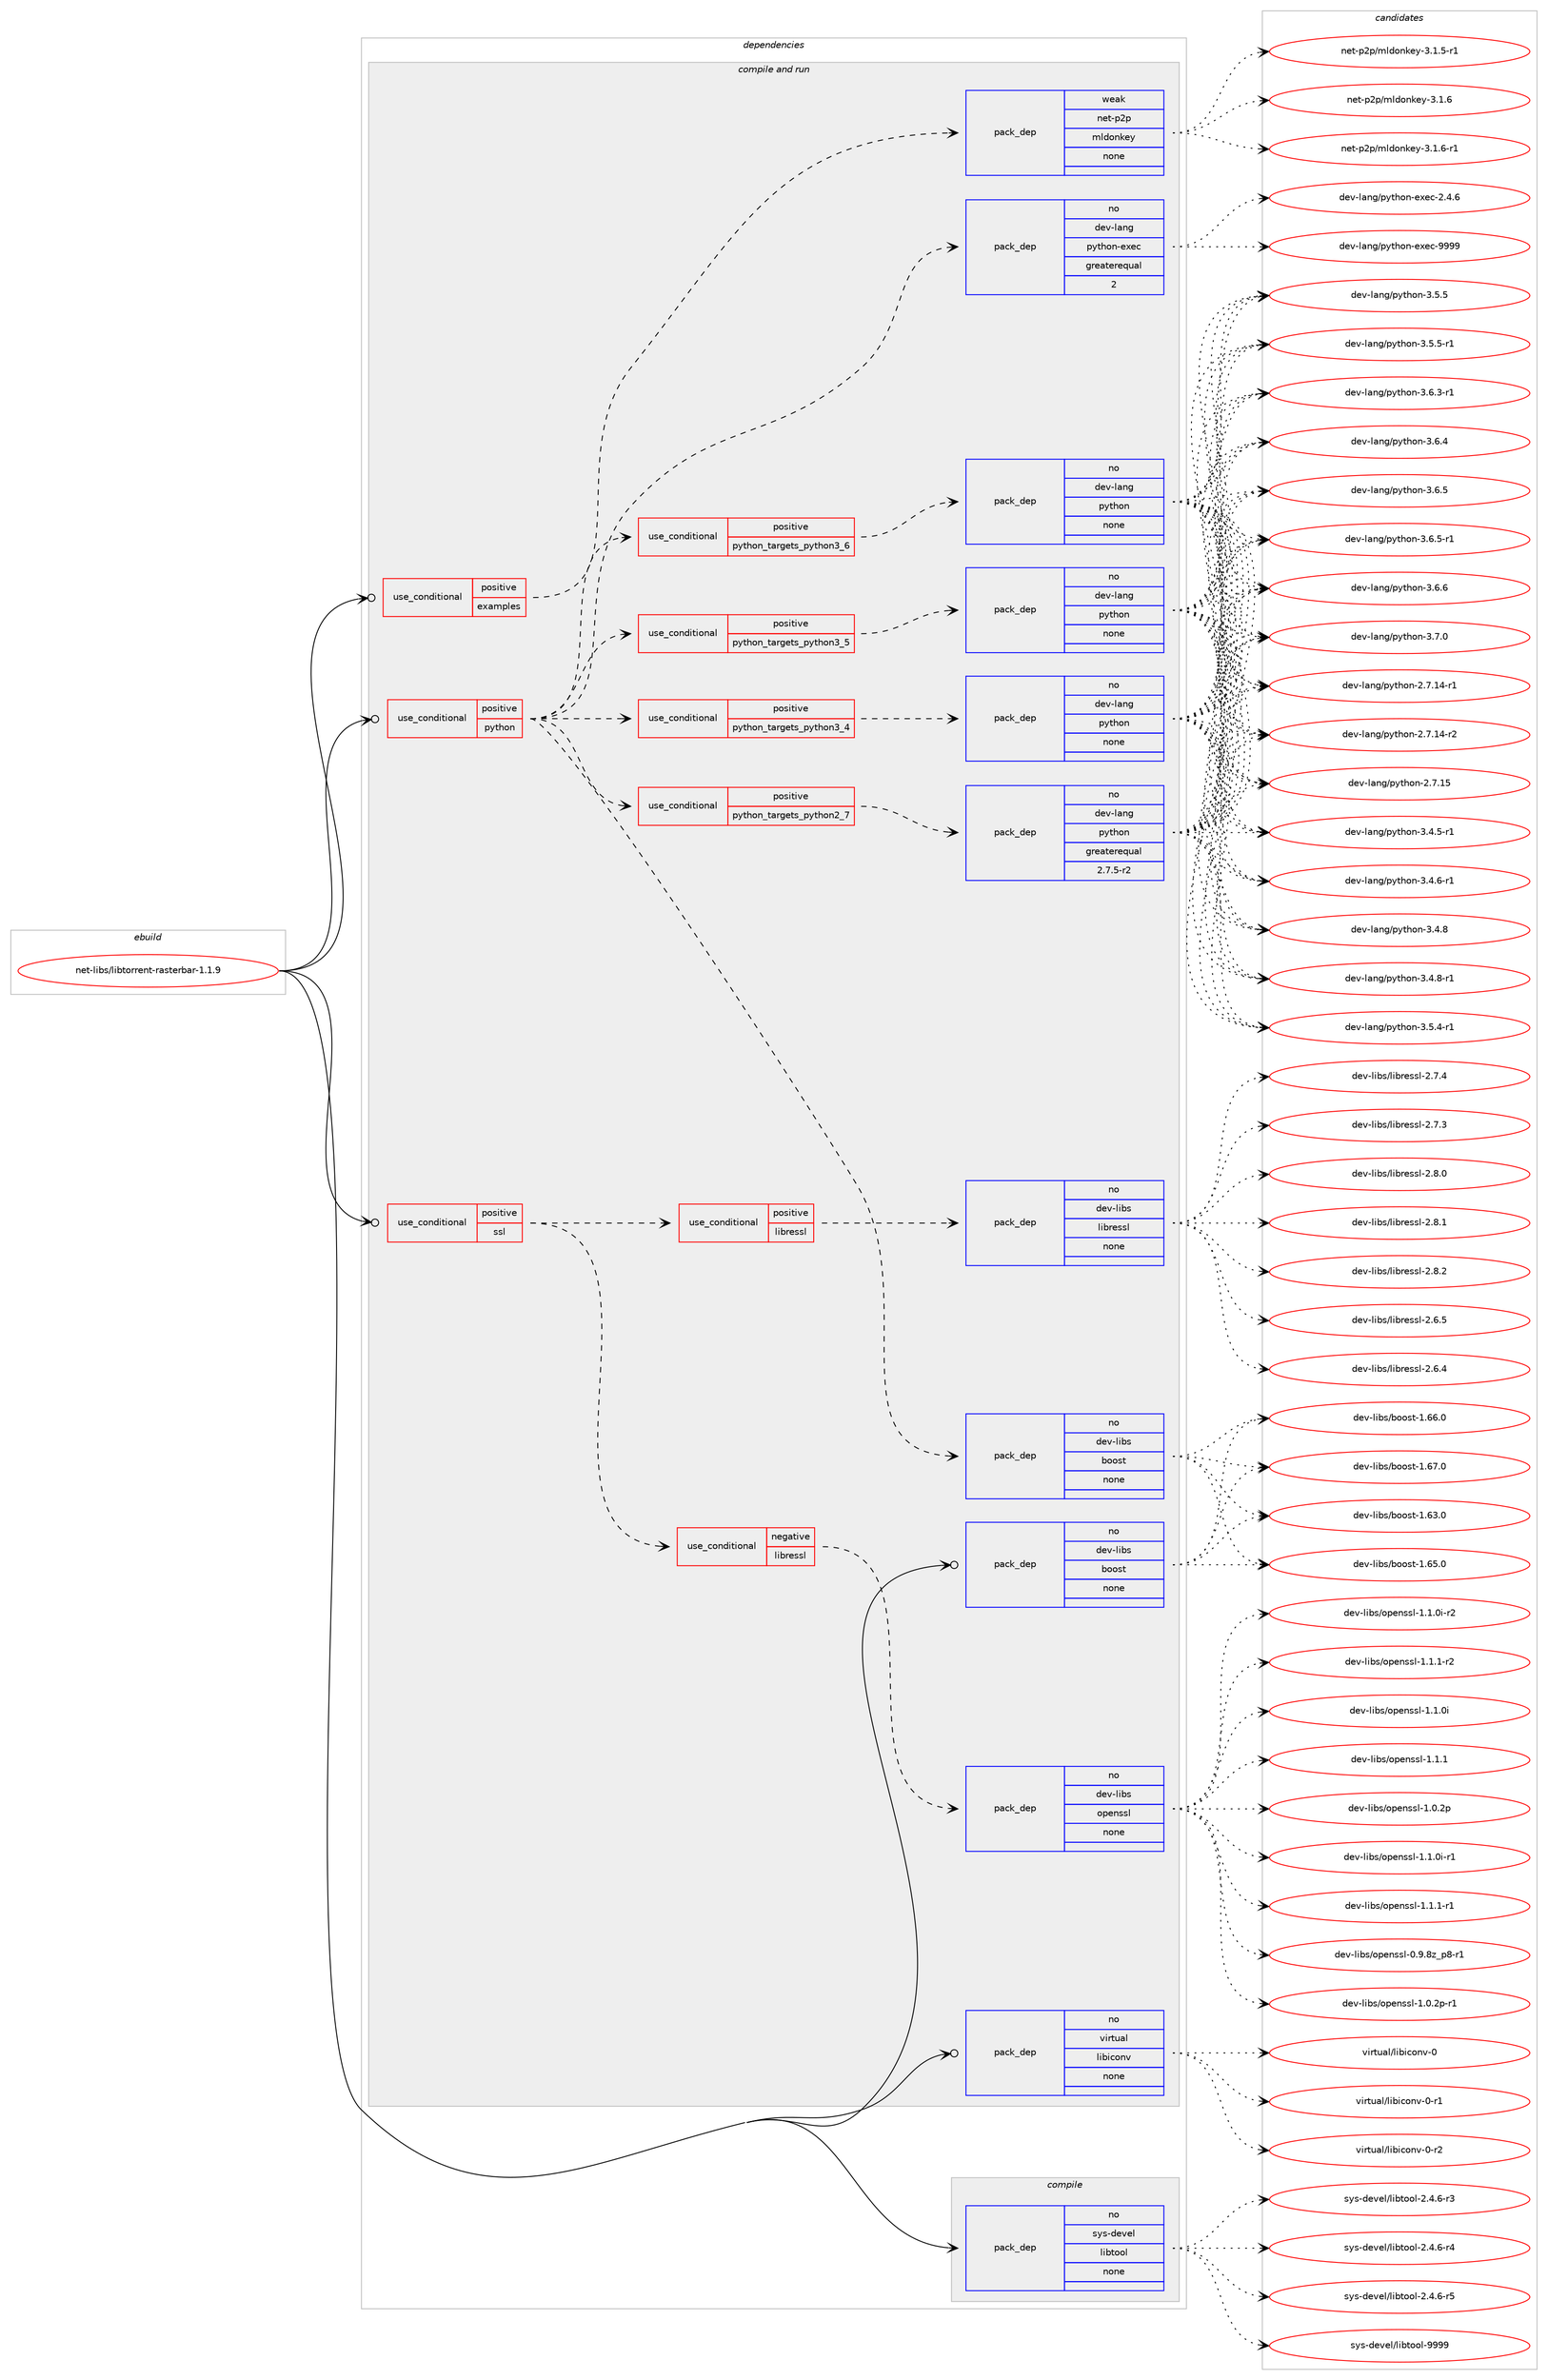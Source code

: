 digraph prolog {

# *************
# Graph options
# *************

newrank=true;
concentrate=true;
compound=true;
graph [rankdir=LR,fontname=Helvetica,fontsize=10,ranksep=1.5];#, ranksep=2.5, nodesep=0.2];
edge  [arrowhead=vee];
node  [fontname=Helvetica,fontsize=10];

# **********
# The ebuild
# **********

subgraph cluster_leftcol {
color=gray;
rank=same;
label=<<i>ebuild</i>>;
id [label="net-libs/libtorrent-rasterbar-1.1.9", color=red, width=4, href="../net-libs/libtorrent-rasterbar-1.1.9.svg"];
}

# ****************
# The dependencies
# ****************

subgraph cluster_midcol {
color=gray;
label=<<i>dependencies</i>>;
subgraph cluster_compile {
fillcolor="#eeeeee";
style=filled;
label=<<i>compile</i>>;
subgraph pack4680 {
dependency5749 [label=<<TABLE BORDER="0" CELLBORDER="1" CELLSPACING="0" CELLPADDING="4" WIDTH="220"><TR><TD ROWSPAN="6" CELLPADDING="30">pack_dep</TD></TR><TR><TD WIDTH="110">no</TD></TR><TR><TD>sys-devel</TD></TR><TR><TD>libtool</TD></TR><TR><TD>none</TD></TR><TR><TD></TD></TR></TABLE>>, shape=none, color=blue];
}
id:e -> dependency5749:w [weight=20,style="solid",arrowhead="vee"];
}
subgraph cluster_compileandrun {
fillcolor="#eeeeee";
style=filled;
label=<<i>compile and run</i>>;
subgraph cond926 {
dependency5750 [label=<<TABLE BORDER="0" CELLBORDER="1" CELLSPACING="0" CELLPADDING="4"><TR><TD ROWSPAN="3" CELLPADDING="10">use_conditional</TD></TR><TR><TD>positive</TD></TR><TR><TD>examples</TD></TR></TABLE>>, shape=none, color=red];
subgraph pack4681 {
dependency5751 [label=<<TABLE BORDER="0" CELLBORDER="1" CELLSPACING="0" CELLPADDING="4" WIDTH="220"><TR><TD ROWSPAN="6" CELLPADDING="30">pack_dep</TD></TR><TR><TD WIDTH="110">weak</TD></TR><TR><TD>net-p2p</TD></TR><TR><TD>mldonkey</TD></TR><TR><TD>none</TD></TR><TR><TD></TD></TR></TABLE>>, shape=none, color=blue];
}
dependency5750:e -> dependency5751:w [weight=20,style="dashed",arrowhead="vee"];
}
id:e -> dependency5750:w [weight=20,style="solid",arrowhead="odotvee"];
subgraph cond927 {
dependency5752 [label=<<TABLE BORDER="0" CELLBORDER="1" CELLSPACING="0" CELLPADDING="4"><TR><TD ROWSPAN="3" CELLPADDING="10">use_conditional</TD></TR><TR><TD>positive</TD></TR><TR><TD>python</TD></TR></TABLE>>, shape=none, color=red];
subgraph cond928 {
dependency5753 [label=<<TABLE BORDER="0" CELLBORDER="1" CELLSPACING="0" CELLPADDING="4"><TR><TD ROWSPAN="3" CELLPADDING="10">use_conditional</TD></TR><TR><TD>positive</TD></TR><TR><TD>python_targets_python2_7</TD></TR></TABLE>>, shape=none, color=red];
subgraph pack4682 {
dependency5754 [label=<<TABLE BORDER="0" CELLBORDER="1" CELLSPACING="0" CELLPADDING="4" WIDTH="220"><TR><TD ROWSPAN="6" CELLPADDING="30">pack_dep</TD></TR><TR><TD WIDTH="110">no</TD></TR><TR><TD>dev-lang</TD></TR><TR><TD>python</TD></TR><TR><TD>greaterequal</TD></TR><TR><TD>2.7.5-r2</TD></TR></TABLE>>, shape=none, color=blue];
}
dependency5753:e -> dependency5754:w [weight=20,style="dashed",arrowhead="vee"];
}
dependency5752:e -> dependency5753:w [weight=20,style="dashed",arrowhead="vee"];
subgraph cond929 {
dependency5755 [label=<<TABLE BORDER="0" CELLBORDER="1" CELLSPACING="0" CELLPADDING="4"><TR><TD ROWSPAN="3" CELLPADDING="10">use_conditional</TD></TR><TR><TD>positive</TD></TR><TR><TD>python_targets_python3_4</TD></TR></TABLE>>, shape=none, color=red];
subgraph pack4683 {
dependency5756 [label=<<TABLE BORDER="0" CELLBORDER="1" CELLSPACING="0" CELLPADDING="4" WIDTH="220"><TR><TD ROWSPAN="6" CELLPADDING="30">pack_dep</TD></TR><TR><TD WIDTH="110">no</TD></TR><TR><TD>dev-lang</TD></TR><TR><TD>python</TD></TR><TR><TD>none</TD></TR><TR><TD></TD></TR></TABLE>>, shape=none, color=blue];
}
dependency5755:e -> dependency5756:w [weight=20,style="dashed",arrowhead="vee"];
}
dependency5752:e -> dependency5755:w [weight=20,style="dashed",arrowhead="vee"];
subgraph cond930 {
dependency5757 [label=<<TABLE BORDER="0" CELLBORDER="1" CELLSPACING="0" CELLPADDING="4"><TR><TD ROWSPAN="3" CELLPADDING="10">use_conditional</TD></TR><TR><TD>positive</TD></TR><TR><TD>python_targets_python3_5</TD></TR></TABLE>>, shape=none, color=red];
subgraph pack4684 {
dependency5758 [label=<<TABLE BORDER="0" CELLBORDER="1" CELLSPACING="0" CELLPADDING="4" WIDTH="220"><TR><TD ROWSPAN="6" CELLPADDING="30">pack_dep</TD></TR><TR><TD WIDTH="110">no</TD></TR><TR><TD>dev-lang</TD></TR><TR><TD>python</TD></TR><TR><TD>none</TD></TR><TR><TD></TD></TR></TABLE>>, shape=none, color=blue];
}
dependency5757:e -> dependency5758:w [weight=20,style="dashed",arrowhead="vee"];
}
dependency5752:e -> dependency5757:w [weight=20,style="dashed",arrowhead="vee"];
subgraph cond931 {
dependency5759 [label=<<TABLE BORDER="0" CELLBORDER="1" CELLSPACING="0" CELLPADDING="4"><TR><TD ROWSPAN="3" CELLPADDING="10">use_conditional</TD></TR><TR><TD>positive</TD></TR><TR><TD>python_targets_python3_6</TD></TR></TABLE>>, shape=none, color=red];
subgraph pack4685 {
dependency5760 [label=<<TABLE BORDER="0" CELLBORDER="1" CELLSPACING="0" CELLPADDING="4" WIDTH="220"><TR><TD ROWSPAN="6" CELLPADDING="30">pack_dep</TD></TR><TR><TD WIDTH="110">no</TD></TR><TR><TD>dev-lang</TD></TR><TR><TD>python</TD></TR><TR><TD>none</TD></TR><TR><TD></TD></TR></TABLE>>, shape=none, color=blue];
}
dependency5759:e -> dependency5760:w [weight=20,style="dashed",arrowhead="vee"];
}
dependency5752:e -> dependency5759:w [weight=20,style="dashed",arrowhead="vee"];
subgraph pack4686 {
dependency5761 [label=<<TABLE BORDER="0" CELLBORDER="1" CELLSPACING="0" CELLPADDING="4" WIDTH="220"><TR><TD ROWSPAN="6" CELLPADDING="30">pack_dep</TD></TR><TR><TD WIDTH="110">no</TD></TR><TR><TD>dev-lang</TD></TR><TR><TD>python-exec</TD></TR><TR><TD>greaterequal</TD></TR><TR><TD>2</TD></TR></TABLE>>, shape=none, color=blue];
}
dependency5752:e -> dependency5761:w [weight=20,style="dashed",arrowhead="vee"];
subgraph pack4687 {
dependency5762 [label=<<TABLE BORDER="0" CELLBORDER="1" CELLSPACING="0" CELLPADDING="4" WIDTH="220"><TR><TD ROWSPAN="6" CELLPADDING="30">pack_dep</TD></TR><TR><TD WIDTH="110">no</TD></TR><TR><TD>dev-libs</TD></TR><TR><TD>boost</TD></TR><TR><TD>none</TD></TR><TR><TD></TD></TR></TABLE>>, shape=none, color=blue];
}
dependency5752:e -> dependency5762:w [weight=20,style="dashed",arrowhead="vee"];
}
id:e -> dependency5752:w [weight=20,style="solid",arrowhead="odotvee"];
subgraph cond932 {
dependency5763 [label=<<TABLE BORDER="0" CELLBORDER="1" CELLSPACING="0" CELLPADDING="4"><TR><TD ROWSPAN="3" CELLPADDING="10">use_conditional</TD></TR><TR><TD>positive</TD></TR><TR><TD>ssl</TD></TR></TABLE>>, shape=none, color=red];
subgraph cond933 {
dependency5764 [label=<<TABLE BORDER="0" CELLBORDER="1" CELLSPACING="0" CELLPADDING="4"><TR><TD ROWSPAN="3" CELLPADDING="10">use_conditional</TD></TR><TR><TD>negative</TD></TR><TR><TD>libressl</TD></TR></TABLE>>, shape=none, color=red];
subgraph pack4688 {
dependency5765 [label=<<TABLE BORDER="0" CELLBORDER="1" CELLSPACING="0" CELLPADDING="4" WIDTH="220"><TR><TD ROWSPAN="6" CELLPADDING="30">pack_dep</TD></TR><TR><TD WIDTH="110">no</TD></TR><TR><TD>dev-libs</TD></TR><TR><TD>openssl</TD></TR><TR><TD>none</TD></TR><TR><TD></TD></TR></TABLE>>, shape=none, color=blue];
}
dependency5764:e -> dependency5765:w [weight=20,style="dashed",arrowhead="vee"];
}
dependency5763:e -> dependency5764:w [weight=20,style="dashed",arrowhead="vee"];
subgraph cond934 {
dependency5766 [label=<<TABLE BORDER="0" CELLBORDER="1" CELLSPACING="0" CELLPADDING="4"><TR><TD ROWSPAN="3" CELLPADDING="10">use_conditional</TD></TR><TR><TD>positive</TD></TR><TR><TD>libressl</TD></TR></TABLE>>, shape=none, color=red];
subgraph pack4689 {
dependency5767 [label=<<TABLE BORDER="0" CELLBORDER="1" CELLSPACING="0" CELLPADDING="4" WIDTH="220"><TR><TD ROWSPAN="6" CELLPADDING="30">pack_dep</TD></TR><TR><TD WIDTH="110">no</TD></TR><TR><TD>dev-libs</TD></TR><TR><TD>libressl</TD></TR><TR><TD>none</TD></TR><TR><TD></TD></TR></TABLE>>, shape=none, color=blue];
}
dependency5766:e -> dependency5767:w [weight=20,style="dashed",arrowhead="vee"];
}
dependency5763:e -> dependency5766:w [weight=20,style="dashed",arrowhead="vee"];
}
id:e -> dependency5763:w [weight=20,style="solid",arrowhead="odotvee"];
subgraph pack4690 {
dependency5768 [label=<<TABLE BORDER="0" CELLBORDER="1" CELLSPACING="0" CELLPADDING="4" WIDTH="220"><TR><TD ROWSPAN="6" CELLPADDING="30">pack_dep</TD></TR><TR><TD WIDTH="110">no</TD></TR><TR><TD>dev-libs</TD></TR><TR><TD>boost</TD></TR><TR><TD>none</TD></TR><TR><TD></TD></TR></TABLE>>, shape=none, color=blue];
}
id:e -> dependency5768:w [weight=20,style="solid",arrowhead="odotvee"];
subgraph pack4691 {
dependency5769 [label=<<TABLE BORDER="0" CELLBORDER="1" CELLSPACING="0" CELLPADDING="4" WIDTH="220"><TR><TD ROWSPAN="6" CELLPADDING="30">pack_dep</TD></TR><TR><TD WIDTH="110">no</TD></TR><TR><TD>virtual</TD></TR><TR><TD>libiconv</TD></TR><TR><TD>none</TD></TR><TR><TD></TD></TR></TABLE>>, shape=none, color=blue];
}
id:e -> dependency5769:w [weight=20,style="solid",arrowhead="odotvee"];
}
subgraph cluster_run {
fillcolor="#eeeeee";
style=filled;
label=<<i>run</i>>;
}
}

# **************
# The candidates
# **************

subgraph cluster_choices {
rank=same;
color=gray;
label=<<i>candidates</i>>;

subgraph choice4680 {
color=black;
nodesep=1;
choice1151211154510010111810110847108105981161111111084550465246544511451 [label="sys-devel/libtool-2.4.6-r3", color=red, width=4,href="../sys-devel/libtool-2.4.6-r3.svg"];
choice1151211154510010111810110847108105981161111111084550465246544511452 [label="sys-devel/libtool-2.4.6-r4", color=red, width=4,href="../sys-devel/libtool-2.4.6-r4.svg"];
choice1151211154510010111810110847108105981161111111084550465246544511453 [label="sys-devel/libtool-2.4.6-r5", color=red, width=4,href="../sys-devel/libtool-2.4.6-r5.svg"];
choice1151211154510010111810110847108105981161111111084557575757 [label="sys-devel/libtool-9999", color=red, width=4,href="../sys-devel/libtool-9999.svg"];
dependency5749:e -> choice1151211154510010111810110847108105981161111111084550465246544511451:w [style=dotted,weight="100"];
dependency5749:e -> choice1151211154510010111810110847108105981161111111084550465246544511452:w [style=dotted,weight="100"];
dependency5749:e -> choice1151211154510010111810110847108105981161111111084550465246544511453:w [style=dotted,weight="100"];
dependency5749:e -> choice1151211154510010111810110847108105981161111111084557575757:w [style=dotted,weight="100"];
}
subgraph choice4681 {
color=black;
nodesep=1;
choice1101011164511250112471091081001111101071011214551464946534511449 [label="net-p2p/mldonkey-3.1.5-r1", color=red, width=4,href="../net-p2p/mldonkey-3.1.5-r1.svg"];
choice110101116451125011247109108100111110107101121455146494654 [label="net-p2p/mldonkey-3.1.6", color=red, width=4,href="../net-p2p/mldonkey-3.1.6.svg"];
choice1101011164511250112471091081001111101071011214551464946544511449 [label="net-p2p/mldonkey-3.1.6-r1", color=red, width=4,href="../net-p2p/mldonkey-3.1.6-r1.svg"];
dependency5751:e -> choice1101011164511250112471091081001111101071011214551464946534511449:w [style=dotted,weight="100"];
dependency5751:e -> choice110101116451125011247109108100111110107101121455146494654:w [style=dotted,weight="100"];
dependency5751:e -> choice1101011164511250112471091081001111101071011214551464946544511449:w [style=dotted,weight="100"];
}
subgraph choice4682 {
color=black;
nodesep=1;
choice100101118451089711010347112121116104111110455046554649524511449 [label="dev-lang/python-2.7.14-r1", color=red, width=4,href="../dev-lang/python-2.7.14-r1.svg"];
choice100101118451089711010347112121116104111110455046554649524511450 [label="dev-lang/python-2.7.14-r2", color=red, width=4,href="../dev-lang/python-2.7.14-r2.svg"];
choice10010111845108971101034711212111610411111045504655464953 [label="dev-lang/python-2.7.15", color=red, width=4,href="../dev-lang/python-2.7.15.svg"];
choice1001011184510897110103471121211161041111104551465246534511449 [label="dev-lang/python-3.4.5-r1", color=red, width=4,href="../dev-lang/python-3.4.5-r1.svg"];
choice1001011184510897110103471121211161041111104551465246544511449 [label="dev-lang/python-3.4.6-r1", color=red, width=4,href="../dev-lang/python-3.4.6-r1.svg"];
choice100101118451089711010347112121116104111110455146524656 [label="dev-lang/python-3.4.8", color=red, width=4,href="../dev-lang/python-3.4.8.svg"];
choice1001011184510897110103471121211161041111104551465246564511449 [label="dev-lang/python-3.4.8-r1", color=red, width=4,href="../dev-lang/python-3.4.8-r1.svg"];
choice1001011184510897110103471121211161041111104551465346524511449 [label="dev-lang/python-3.5.4-r1", color=red, width=4,href="../dev-lang/python-3.5.4-r1.svg"];
choice100101118451089711010347112121116104111110455146534653 [label="dev-lang/python-3.5.5", color=red, width=4,href="../dev-lang/python-3.5.5.svg"];
choice1001011184510897110103471121211161041111104551465346534511449 [label="dev-lang/python-3.5.5-r1", color=red, width=4,href="../dev-lang/python-3.5.5-r1.svg"];
choice1001011184510897110103471121211161041111104551465446514511449 [label="dev-lang/python-3.6.3-r1", color=red, width=4,href="../dev-lang/python-3.6.3-r1.svg"];
choice100101118451089711010347112121116104111110455146544652 [label="dev-lang/python-3.6.4", color=red, width=4,href="../dev-lang/python-3.6.4.svg"];
choice100101118451089711010347112121116104111110455146544653 [label="dev-lang/python-3.6.5", color=red, width=4,href="../dev-lang/python-3.6.5.svg"];
choice1001011184510897110103471121211161041111104551465446534511449 [label="dev-lang/python-3.6.5-r1", color=red, width=4,href="../dev-lang/python-3.6.5-r1.svg"];
choice100101118451089711010347112121116104111110455146544654 [label="dev-lang/python-3.6.6", color=red, width=4,href="../dev-lang/python-3.6.6.svg"];
choice100101118451089711010347112121116104111110455146554648 [label="dev-lang/python-3.7.0", color=red, width=4,href="../dev-lang/python-3.7.0.svg"];
dependency5754:e -> choice100101118451089711010347112121116104111110455046554649524511449:w [style=dotted,weight="100"];
dependency5754:e -> choice100101118451089711010347112121116104111110455046554649524511450:w [style=dotted,weight="100"];
dependency5754:e -> choice10010111845108971101034711212111610411111045504655464953:w [style=dotted,weight="100"];
dependency5754:e -> choice1001011184510897110103471121211161041111104551465246534511449:w [style=dotted,weight="100"];
dependency5754:e -> choice1001011184510897110103471121211161041111104551465246544511449:w [style=dotted,weight="100"];
dependency5754:e -> choice100101118451089711010347112121116104111110455146524656:w [style=dotted,weight="100"];
dependency5754:e -> choice1001011184510897110103471121211161041111104551465246564511449:w [style=dotted,weight="100"];
dependency5754:e -> choice1001011184510897110103471121211161041111104551465346524511449:w [style=dotted,weight="100"];
dependency5754:e -> choice100101118451089711010347112121116104111110455146534653:w [style=dotted,weight="100"];
dependency5754:e -> choice1001011184510897110103471121211161041111104551465346534511449:w [style=dotted,weight="100"];
dependency5754:e -> choice1001011184510897110103471121211161041111104551465446514511449:w [style=dotted,weight="100"];
dependency5754:e -> choice100101118451089711010347112121116104111110455146544652:w [style=dotted,weight="100"];
dependency5754:e -> choice100101118451089711010347112121116104111110455146544653:w [style=dotted,weight="100"];
dependency5754:e -> choice1001011184510897110103471121211161041111104551465446534511449:w [style=dotted,weight="100"];
dependency5754:e -> choice100101118451089711010347112121116104111110455146544654:w [style=dotted,weight="100"];
dependency5754:e -> choice100101118451089711010347112121116104111110455146554648:w [style=dotted,weight="100"];
}
subgraph choice4683 {
color=black;
nodesep=1;
choice100101118451089711010347112121116104111110455046554649524511449 [label="dev-lang/python-2.7.14-r1", color=red, width=4,href="../dev-lang/python-2.7.14-r1.svg"];
choice100101118451089711010347112121116104111110455046554649524511450 [label="dev-lang/python-2.7.14-r2", color=red, width=4,href="../dev-lang/python-2.7.14-r2.svg"];
choice10010111845108971101034711212111610411111045504655464953 [label="dev-lang/python-2.7.15", color=red, width=4,href="../dev-lang/python-2.7.15.svg"];
choice1001011184510897110103471121211161041111104551465246534511449 [label="dev-lang/python-3.4.5-r1", color=red, width=4,href="../dev-lang/python-3.4.5-r1.svg"];
choice1001011184510897110103471121211161041111104551465246544511449 [label="dev-lang/python-3.4.6-r1", color=red, width=4,href="../dev-lang/python-3.4.6-r1.svg"];
choice100101118451089711010347112121116104111110455146524656 [label="dev-lang/python-3.4.8", color=red, width=4,href="../dev-lang/python-3.4.8.svg"];
choice1001011184510897110103471121211161041111104551465246564511449 [label="dev-lang/python-3.4.8-r1", color=red, width=4,href="../dev-lang/python-3.4.8-r1.svg"];
choice1001011184510897110103471121211161041111104551465346524511449 [label="dev-lang/python-3.5.4-r1", color=red, width=4,href="../dev-lang/python-3.5.4-r1.svg"];
choice100101118451089711010347112121116104111110455146534653 [label="dev-lang/python-3.5.5", color=red, width=4,href="../dev-lang/python-3.5.5.svg"];
choice1001011184510897110103471121211161041111104551465346534511449 [label="dev-lang/python-3.5.5-r1", color=red, width=4,href="../dev-lang/python-3.5.5-r1.svg"];
choice1001011184510897110103471121211161041111104551465446514511449 [label="dev-lang/python-3.6.3-r1", color=red, width=4,href="../dev-lang/python-3.6.3-r1.svg"];
choice100101118451089711010347112121116104111110455146544652 [label="dev-lang/python-3.6.4", color=red, width=4,href="../dev-lang/python-3.6.4.svg"];
choice100101118451089711010347112121116104111110455146544653 [label="dev-lang/python-3.6.5", color=red, width=4,href="../dev-lang/python-3.6.5.svg"];
choice1001011184510897110103471121211161041111104551465446534511449 [label="dev-lang/python-3.6.5-r1", color=red, width=4,href="../dev-lang/python-3.6.5-r1.svg"];
choice100101118451089711010347112121116104111110455146544654 [label="dev-lang/python-3.6.6", color=red, width=4,href="../dev-lang/python-3.6.6.svg"];
choice100101118451089711010347112121116104111110455146554648 [label="dev-lang/python-3.7.0", color=red, width=4,href="../dev-lang/python-3.7.0.svg"];
dependency5756:e -> choice100101118451089711010347112121116104111110455046554649524511449:w [style=dotted,weight="100"];
dependency5756:e -> choice100101118451089711010347112121116104111110455046554649524511450:w [style=dotted,weight="100"];
dependency5756:e -> choice10010111845108971101034711212111610411111045504655464953:w [style=dotted,weight="100"];
dependency5756:e -> choice1001011184510897110103471121211161041111104551465246534511449:w [style=dotted,weight="100"];
dependency5756:e -> choice1001011184510897110103471121211161041111104551465246544511449:w [style=dotted,weight="100"];
dependency5756:e -> choice100101118451089711010347112121116104111110455146524656:w [style=dotted,weight="100"];
dependency5756:e -> choice1001011184510897110103471121211161041111104551465246564511449:w [style=dotted,weight="100"];
dependency5756:e -> choice1001011184510897110103471121211161041111104551465346524511449:w [style=dotted,weight="100"];
dependency5756:e -> choice100101118451089711010347112121116104111110455146534653:w [style=dotted,weight="100"];
dependency5756:e -> choice1001011184510897110103471121211161041111104551465346534511449:w [style=dotted,weight="100"];
dependency5756:e -> choice1001011184510897110103471121211161041111104551465446514511449:w [style=dotted,weight="100"];
dependency5756:e -> choice100101118451089711010347112121116104111110455146544652:w [style=dotted,weight="100"];
dependency5756:e -> choice100101118451089711010347112121116104111110455146544653:w [style=dotted,weight="100"];
dependency5756:e -> choice1001011184510897110103471121211161041111104551465446534511449:w [style=dotted,weight="100"];
dependency5756:e -> choice100101118451089711010347112121116104111110455146544654:w [style=dotted,weight="100"];
dependency5756:e -> choice100101118451089711010347112121116104111110455146554648:w [style=dotted,weight="100"];
}
subgraph choice4684 {
color=black;
nodesep=1;
choice100101118451089711010347112121116104111110455046554649524511449 [label="dev-lang/python-2.7.14-r1", color=red, width=4,href="../dev-lang/python-2.7.14-r1.svg"];
choice100101118451089711010347112121116104111110455046554649524511450 [label="dev-lang/python-2.7.14-r2", color=red, width=4,href="../dev-lang/python-2.7.14-r2.svg"];
choice10010111845108971101034711212111610411111045504655464953 [label="dev-lang/python-2.7.15", color=red, width=4,href="../dev-lang/python-2.7.15.svg"];
choice1001011184510897110103471121211161041111104551465246534511449 [label="dev-lang/python-3.4.5-r1", color=red, width=4,href="../dev-lang/python-3.4.5-r1.svg"];
choice1001011184510897110103471121211161041111104551465246544511449 [label="dev-lang/python-3.4.6-r1", color=red, width=4,href="../dev-lang/python-3.4.6-r1.svg"];
choice100101118451089711010347112121116104111110455146524656 [label="dev-lang/python-3.4.8", color=red, width=4,href="../dev-lang/python-3.4.8.svg"];
choice1001011184510897110103471121211161041111104551465246564511449 [label="dev-lang/python-3.4.8-r1", color=red, width=4,href="../dev-lang/python-3.4.8-r1.svg"];
choice1001011184510897110103471121211161041111104551465346524511449 [label="dev-lang/python-3.5.4-r1", color=red, width=4,href="../dev-lang/python-3.5.4-r1.svg"];
choice100101118451089711010347112121116104111110455146534653 [label="dev-lang/python-3.5.5", color=red, width=4,href="../dev-lang/python-3.5.5.svg"];
choice1001011184510897110103471121211161041111104551465346534511449 [label="dev-lang/python-3.5.5-r1", color=red, width=4,href="../dev-lang/python-3.5.5-r1.svg"];
choice1001011184510897110103471121211161041111104551465446514511449 [label="dev-lang/python-3.6.3-r1", color=red, width=4,href="../dev-lang/python-3.6.3-r1.svg"];
choice100101118451089711010347112121116104111110455146544652 [label="dev-lang/python-3.6.4", color=red, width=4,href="../dev-lang/python-3.6.4.svg"];
choice100101118451089711010347112121116104111110455146544653 [label="dev-lang/python-3.6.5", color=red, width=4,href="../dev-lang/python-3.6.5.svg"];
choice1001011184510897110103471121211161041111104551465446534511449 [label="dev-lang/python-3.6.5-r1", color=red, width=4,href="../dev-lang/python-3.6.5-r1.svg"];
choice100101118451089711010347112121116104111110455146544654 [label="dev-lang/python-3.6.6", color=red, width=4,href="../dev-lang/python-3.6.6.svg"];
choice100101118451089711010347112121116104111110455146554648 [label="dev-lang/python-3.7.0", color=red, width=4,href="../dev-lang/python-3.7.0.svg"];
dependency5758:e -> choice100101118451089711010347112121116104111110455046554649524511449:w [style=dotted,weight="100"];
dependency5758:e -> choice100101118451089711010347112121116104111110455046554649524511450:w [style=dotted,weight="100"];
dependency5758:e -> choice10010111845108971101034711212111610411111045504655464953:w [style=dotted,weight="100"];
dependency5758:e -> choice1001011184510897110103471121211161041111104551465246534511449:w [style=dotted,weight="100"];
dependency5758:e -> choice1001011184510897110103471121211161041111104551465246544511449:w [style=dotted,weight="100"];
dependency5758:e -> choice100101118451089711010347112121116104111110455146524656:w [style=dotted,weight="100"];
dependency5758:e -> choice1001011184510897110103471121211161041111104551465246564511449:w [style=dotted,weight="100"];
dependency5758:e -> choice1001011184510897110103471121211161041111104551465346524511449:w [style=dotted,weight="100"];
dependency5758:e -> choice100101118451089711010347112121116104111110455146534653:w [style=dotted,weight="100"];
dependency5758:e -> choice1001011184510897110103471121211161041111104551465346534511449:w [style=dotted,weight="100"];
dependency5758:e -> choice1001011184510897110103471121211161041111104551465446514511449:w [style=dotted,weight="100"];
dependency5758:e -> choice100101118451089711010347112121116104111110455146544652:w [style=dotted,weight="100"];
dependency5758:e -> choice100101118451089711010347112121116104111110455146544653:w [style=dotted,weight="100"];
dependency5758:e -> choice1001011184510897110103471121211161041111104551465446534511449:w [style=dotted,weight="100"];
dependency5758:e -> choice100101118451089711010347112121116104111110455146544654:w [style=dotted,weight="100"];
dependency5758:e -> choice100101118451089711010347112121116104111110455146554648:w [style=dotted,weight="100"];
}
subgraph choice4685 {
color=black;
nodesep=1;
choice100101118451089711010347112121116104111110455046554649524511449 [label="dev-lang/python-2.7.14-r1", color=red, width=4,href="../dev-lang/python-2.7.14-r1.svg"];
choice100101118451089711010347112121116104111110455046554649524511450 [label="dev-lang/python-2.7.14-r2", color=red, width=4,href="../dev-lang/python-2.7.14-r2.svg"];
choice10010111845108971101034711212111610411111045504655464953 [label="dev-lang/python-2.7.15", color=red, width=4,href="../dev-lang/python-2.7.15.svg"];
choice1001011184510897110103471121211161041111104551465246534511449 [label="dev-lang/python-3.4.5-r1", color=red, width=4,href="../dev-lang/python-3.4.5-r1.svg"];
choice1001011184510897110103471121211161041111104551465246544511449 [label="dev-lang/python-3.4.6-r1", color=red, width=4,href="../dev-lang/python-3.4.6-r1.svg"];
choice100101118451089711010347112121116104111110455146524656 [label="dev-lang/python-3.4.8", color=red, width=4,href="../dev-lang/python-3.4.8.svg"];
choice1001011184510897110103471121211161041111104551465246564511449 [label="dev-lang/python-3.4.8-r1", color=red, width=4,href="../dev-lang/python-3.4.8-r1.svg"];
choice1001011184510897110103471121211161041111104551465346524511449 [label="dev-lang/python-3.5.4-r1", color=red, width=4,href="../dev-lang/python-3.5.4-r1.svg"];
choice100101118451089711010347112121116104111110455146534653 [label="dev-lang/python-3.5.5", color=red, width=4,href="../dev-lang/python-3.5.5.svg"];
choice1001011184510897110103471121211161041111104551465346534511449 [label="dev-lang/python-3.5.5-r1", color=red, width=4,href="../dev-lang/python-3.5.5-r1.svg"];
choice1001011184510897110103471121211161041111104551465446514511449 [label="dev-lang/python-3.6.3-r1", color=red, width=4,href="../dev-lang/python-3.6.3-r1.svg"];
choice100101118451089711010347112121116104111110455146544652 [label="dev-lang/python-3.6.4", color=red, width=4,href="../dev-lang/python-3.6.4.svg"];
choice100101118451089711010347112121116104111110455146544653 [label="dev-lang/python-3.6.5", color=red, width=4,href="../dev-lang/python-3.6.5.svg"];
choice1001011184510897110103471121211161041111104551465446534511449 [label="dev-lang/python-3.6.5-r1", color=red, width=4,href="../dev-lang/python-3.6.5-r1.svg"];
choice100101118451089711010347112121116104111110455146544654 [label="dev-lang/python-3.6.6", color=red, width=4,href="../dev-lang/python-3.6.6.svg"];
choice100101118451089711010347112121116104111110455146554648 [label="dev-lang/python-3.7.0", color=red, width=4,href="../dev-lang/python-3.7.0.svg"];
dependency5760:e -> choice100101118451089711010347112121116104111110455046554649524511449:w [style=dotted,weight="100"];
dependency5760:e -> choice100101118451089711010347112121116104111110455046554649524511450:w [style=dotted,weight="100"];
dependency5760:e -> choice10010111845108971101034711212111610411111045504655464953:w [style=dotted,weight="100"];
dependency5760:e -> choice1001011184510897110103471121211161041111104551465246534511449:w [style=dotted,weight="100"];
dependency5760:e -> choice1001011184510897110103471121211161041111104551465246544511449:w [style=dotted,weight="100"];
dependency5760:e -> choice100101118451089711010347112121116104111110455146524656:w [style=dotted,weight="100"];
dependency5760:e -> choice1001011184510897110103471121211161041111104551465246564511449:w [style=dotted,weight="100"];
dependency5760:e -> choice1001011184510897110103471121211161041111104551465346524511449:w [style=dotted,weight="100"];
dependency5760:e -> choice100101118451089711010347112121116104111110455146534653:w [style=dotted,weight="100"];
dependency5760:e -> choice1001011184510897110103471121211161041111104551465346534511449:w [style=dotted,weight="100"];
dependency5760:e -> choice1001011184510897110103471121211161041111104551465446514511449:w [style=dotted,weight="100"];
dependency5760:e -> choice100101118451089711010347112121116104111110455146544652:w [style=dotted,weight="100"];
dependency5760:e -> choice100101118451089711010347112121116104111110455146544653:w [style=dotted,weight="100"];
dependency5760:e -> choice1001011184510897110103471121211161041111104551465446534511449:w [style=dotted,weight="100"];
dependency5760:e -> choice100101118451089711010347112121116104111110455146544654:w [style=dotted,weight="100"];
dependency5760:e -> choice100101118451089711010347112121116104111110455146554648:w [style=dotted,weight="100"];
}
subgraph choice4686 {
color=black;
nodesep=1;
choice1001011184510897110103471121211161041111104510112010199455046524654 [label="dev-lang/python-exec-2.4.6", color=red, width=4,href="../dev-lang/python-exec-2.4.6.svg"];
choice10010111845108971101034711212111610411111045101120101994557575757 [label="dev-lang/python-exec-9999", color=red, width=4,href="../dev-lang/python-exec-9999.svg"];
dependency5761:e -> choice1001011184510897110103471121211161041111104510112010199455046524654:w [style=dotted,weight="100"];
dependency5761:e -> choice10010111845108971101034711212111610411111045101120101994557575757:w [style=dotted,weight="100"];
}
subgraph choice4687 {
color=black;
nodesep=1;
choice1001011184510810598115479811111111511645494654514648 [label="dev-libs/boost-1.63.0", color=red, width=4,href="../dev-libs/boost-1.63.0.svg"];
choice1001011184510810598115479811111111511645494654534648 [label="dev-libs/boost-1.65.0", color=red, width=4,href="../dev-libs/boost-1.65.0.svg"];
choice1001011184510810598115479811111111511645494654544648 [label="dev-libs/boost-1.66.0", color=red, width=4,href="../dev-libs/boost-1.66.0.svg"];
choice1001011184510810598115479811111111511645494654554648 [label="dev-libs/boost-1.67.0", color=red, width=4,href="../dev-libs/boost-1.67.0.svg"];
dependency5762:e -> choice1001011184510810598115479811111111511645494654514648:w [style=dotted,weight="100"];
dependency5762:e -> choice1001011184510810598115479811111111511645494654534648:w [style=dotted,weight="100"];
dependency5762:e -> choice1001011184510810598115479811111111511645494654544648:w [style=dotted,weight="100"];
dependency5762:e -> choice1001011184510810598115479811111111511645494654554648:w [style=dotted,weight="100"];
}
subgraph choice4688 {
color=black;
nodesep=1;
choice100101118451081059811547111112101110115115108454946494648105 [label="dev-libs/openssl-1.1.0i", color=red, width=4,href="../dev-libs/openssl-1.1.0i.svg"];
choice100101118451081059811547111112101110115115108454946494649 [label="dev-libs/openssl-1.1.1", color=red, width=4,href="../dev-libs/openssl-1.1.1.svg"];
choice100101118451081059811547111112101110115115108454946484650112 [label="dev-libs/openssl-1.0.2p", color=red, width=4,href="../dev-libs/openssl-1.0.2p.svg"];
choice1001011184510810598115471111121011101151151084549464946481054511449 [label="dev-libs/openssl-1.1.0i-r1", color=red, width=4,href="../dev-libs/openssl-1.1.0i-r1.svg"];
choice1001011184510810598115471111121011101151151084549464946494511449 [label="dev-libs/openssl-1.1.1-r1", color=red, width=4,href="../dev-libs/openssl-1.1.1-r1.svg"];
choice10010111845108105981154711111210111011511510845484657465612295112564511449 [label="dev-libs/openssl-0.9.8z_p8-r1", color=red, width=4,href="../dev-libs/openssl-0.9.8z_p8-r1.svg"];
choice1001011184510810598115471111121011101151151084549464846501124511449 [label="dev-libs/openssl-1.0.2p-r1", color=red, width=4,href="../dev-libs/openssl-1.0.2p-r1.svg"];
choice1001011184510810598115471111121011101151151084549464946481054511450 [label="dev-libs/openssl-1.1.0i-r2", color=red, width=4,href="../dev-libs/openssl-1.1.0i-r2.svg"];
choice1001011184510810598115471111121011101151151084549464946494511450 [label="dev-libs/openssl-1.1.1-r2", color=red, width=4,href="../dev-libs/openssl-1.1.1-r2.svg"];
dependency5765:e -> choice100101118451081059811547111112101110115115108454946494648105:w [style=dotted,weight="100"];
dependency5765:e -> choice100101118451081059811547111112101110115115108454946494649:w [style=dotted,weight="100"];
dependency5765:e -> choice100101118451081059811547111112101110115115108454946484650112:w [style=dotted,weight="100"];
dependency5765:e -> choice1001011184510810598115471111121011101151151084549464946481054511449:w [style=dotted,weight="100"];
dependency5765:e -> choice1001011184510810598115471111121011101151151084549464946494511449:w [style=dotted,weight="100"];
dependency5765:e -> choice10010111845108105981154711111210111011511510845484657465612295112564511449:w [style=dotted,weight="100"];
dependency5765:e -> choice1001011184510810598115471111121011101151151084549464846501124511449:w [style=dotted,weight="100"];
dependency5765:e -> choice1001011184510810598115471111121011101151151084549464946481054511450:w [style=dotted,weight="100"];
dependency5765:e -> choice1001011184510810598115471111121011101151151084549464946494511450:w [style=dotted,weight="100"];
}
subgraph choice4689 {
color=black;
nodesep=1;
choice10010111845108105981154710810598114101115115108455046544652 [label="dev-libs/libressl-2.6.4", color=red, width=4,href="../dev-libs/libressl-2.6.4.svg"];
choice10010111845108105981154710810598114101115115108455046544653 [label="dev-libs/libressl-2.6.5", color=red, width=4,href="../dev-libs/libressl-2.6.5.svg"];
choice10010111845108105981154710810598114101115115108455046554651 [label="dev-libs/libressl-2.7.3", color=red, width=4,href="../dev-libs/libressl-2.7.3.svg"];
choice10010111845108105981154710810598114101115115108455046554652 [label="dev-libs/libressl-2.7.4", color=red, width=4,href="../dev-libs/libressl-2.7.4.svg"];
choice10010111845108105981154710810598114101115115108455046564648 [label="dev-libs/libressl-2.8.0", color=red, width=4,href="../dev-libs/libressl-2.8.0.svg"];
choice10010111845108105981154710810598114101115115108455046564649 [label="dev-libs/libressl-2.8.1", color=red, width=4,href="../dev-libs/libressl-2.8.1.svg"];
choice10010111845108105981154710810598114101115115108455046564650 [label="dev-libs/libressl-2.8.2", color=red, width=4,href="../dev-libs/libressl-2.8.2.svg"];
dependency5767:e -> choice10010111845108105981154710810598114101115115108455046544652:w [style=dotted,weight="100"];
dependency5767:e -> choice10010111845108105981154710810598114101115115108455046544653:w [style=dotted,weight="100"];
dependency5767:e -> choice10010111845108105981154710810598114101115115108455046554651:w [style=dotted,weight="100"];
dependency5767:e -> choice10010111845108105981154710810598114101115115108455046554652:w [style=dotted,weight="100"];
dependency5767:e -> choice10010111845108105981154710810598114101115115108455046564648:w [style=dotted,weight="100"];
dependency5767:e -> choice10010111845108105981154710810598114101115115108455046564649:w [style=dotted,weight="100"];
dependency5767:e -> choice10010111845108105981154710810598114101115115108455046564650:w [style=dotted,weight="100"];
}
subgraph choice4690 {
color=black;
nodesep=1;
choice1001011184510810598115479811111111511645494654514648 [label="dev-libs/boost-1.63.0", color=red, width=4,href="../dev-libs/boost-1.63.0.svg"];
choice1001011184510810598115479811111111511645494654534648 [label="dev-libs/boost-1.65.0", color=red, width=4,href="../dev-libs/boost-1.65.0.svg"];
choice1001011184510810598115479811111111511645494654544648 [label="dev-libs/boost-1.66.0", color=red, width=4,href="../dev-libs/boost-1.66.0.svg"];
choice1001011184510810598115479811111111511645494654554648 [label="dev-libs/boost-1.67.0", color=red, width=4,href="../dev-libs/boost-1.67.0.svg"];
dependency5768:e -> choice1001011184510810598115479811111111511645494654514648:w [style=dotted,weight="100"];
dependency5768:e -> choice1001011184510810598115479811111111511645494654534648:w [style=dotted,weight="100"];
dependency5768:e -> choice1001011184510810598115479811111111511645494654544648:w [style=dotted,weight="100"];
dependency5768:e -> choice1001011184510810598115479811111111511645494654554648:w [style=dotted,weight="100"];
}
subgraph choice4691 {
color=black;
nodesep=1;
choice118105114116117971084710810598105991111101184548 [label="virtual/libiconv-0", color=red, width=4,href="../virtual/libiconv-0.svg"];
choice1181051141161179710847108105981059911111011845484511449 [label="virtual/libiconv-0-r1", color=red, width=4,href="../virtual/libiconv-0-r1.svg"];
choice1181051141161179710847108105981059911111011845484511450 [label="virtual/libiconv-0-r2", color=red, width=4,href="../virtual/libiconv-0-r2.svg"];
dependency5769:e -> choice118105114116117971084710810598105991111101184548:w [style=dotted,weight="100"];
dependency5769:e -> choice1181051141161179710847108105981059911111011845484511449:w [style=dotted,weight="100"];
dependency5769:e -> choice1181051141161179710847108105981059911111011845484511450:w [style=dotted,weight="100"];
}
}

}
